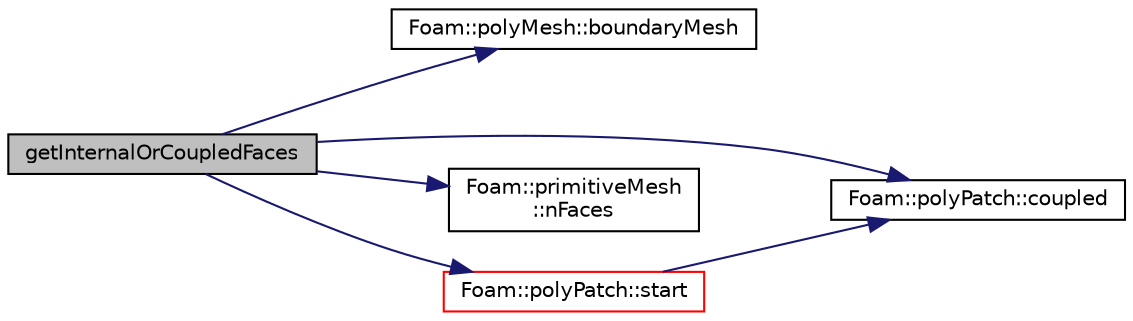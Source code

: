 digraph "getInternalOrCoupledFaces"
{
  bgcolor="transparent";
  edge [fontname="Helvetica",fontsize="10",labelfontname="Helvetica",labelfontsize="10"];
  node [fontname="Helvetica",fontsize="10",shape=record];
  rankdir="LR";
  Node10832 [label="getInternalOrCoupledFaces",height=0.2,width=0.4,color="black", fillcolor="grey75", style="filled", fontcolor="black"];
  Node10832 -> Node10833 [color="midnightblue",fontsize="10",style="solid",fontname="Helvetica"];
  Node10833 [label="Foam::polyMesh::boundaryMesh",height=0.2,width=0.4,color="black",URL="$a28565.html#a9f2b68c134340291eda6197f47f25484",tooltip="Return boundary mesh. "];
  Node10832 -> Node10834 [color="midnightblue",fontsize="10",style="solid",fontname="Helvetica"];
  Node10834 [label="Foam::polyPatch::coupled",height=0.2,width=0.4,color="black",URL="$a28633.html#a39c01db0e66d00fe0621a0c7e5fc4ead",tooltip="Return true if this patch is geometrically coupled (i.e. faces and. "];
  Node10832 -> Node10835 [color="midnightblue",fontsize="10",style="solid",fontname="Helvetica"];
  Node10835 [label="Foam::primitiveMesh\l::nFaces",height=0.2,width=0.4,color="black",URL="$a28685.html#abe602c985a3c9ffa67176e969e77ca6f"];
  Node10832 -> Node10836 [color="midnightblue",fontsize="10",style="solid",fontname="Helvetica"];
  Node10836 [label="Foam::polyPatch::start",height=0.2,width=0.4,color="red",URL="$a28633.html#a6bfd3e3abb11e98bdb4b98671cec1234",tooltip="Return start label of this patch in the polyMesh face list. "];
  Node10836 -> Node10834 [color="midnightblue",fontsize="10",style="solid",fontname="Helvetica"];
}
